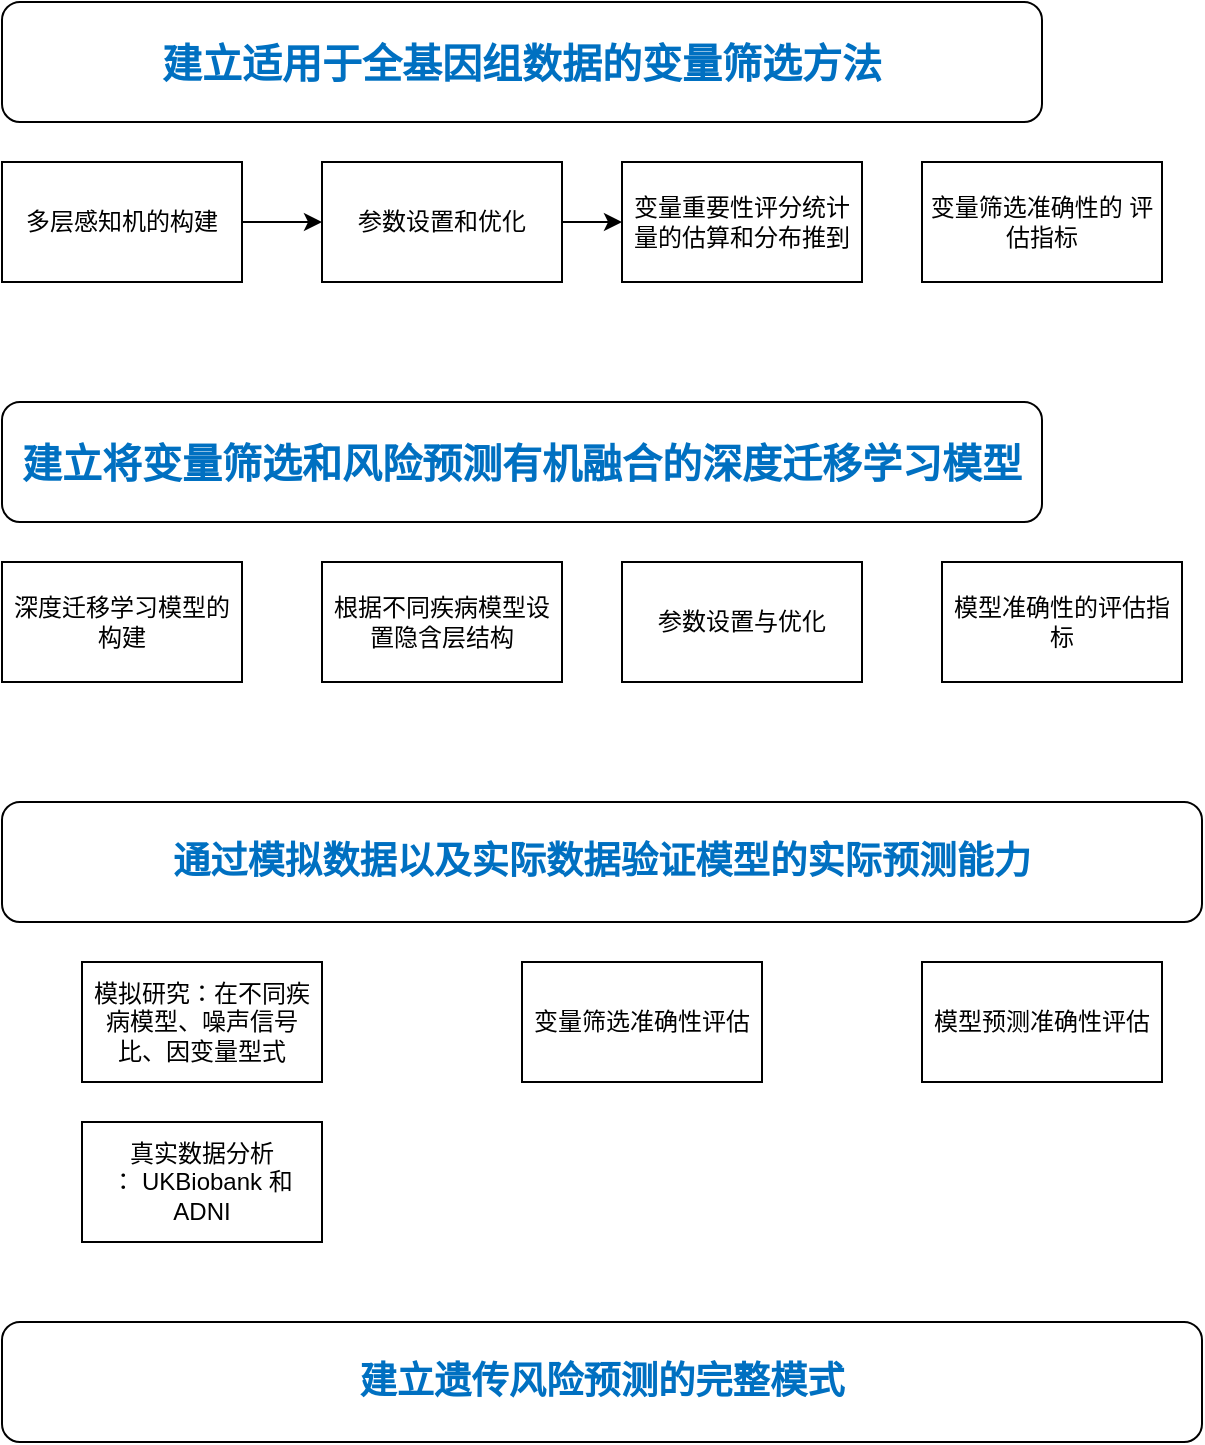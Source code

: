 <mxfile version="14.2.9" type="github">
  <diagram id="Qysw3-rOo7-g8x6gWeUs" name="Page-1">
    <mxGraphModel dx="868" dy="715" grid="1" gridSize="10" guides="1" tooltips="1" connect="1" arrows="1" fold="1" page="1" pageScale="1" pageWidth="850" pageHeight="1100" math="0" shadow="0">
      <root>
        <mxCell id="0" />
        <mxCell id="1" parent="0" />
        <mxCell id="IYrFxxv-hgy3-oWXNiMI-4" value="" style="edgeStyle=orthogonalEdgeStyle;rounded=0;orthogonalLoop=1;jettySize=auto;html=1;" edge="1" parent="1" source="IYrFxxv-hgy3-oWXNiMI-1" target="IYrFxxv-hgy3-oWXNiMI-3">
          <mxGeometry relative="1" as="geometry" />
        </mxCell>
        <mxCell id="IYrFxxv-hgy3-oWXNiMI-1" value="多层感知机的构建" style="rounded=0;whiteSpace=wrap;html=1;" vertex="1" parent="1">
          <mxGeometry x="80" y="200" width="120" height="60" as="geometry" />
        </mxCell>
        <mxCell id="IYrFxxv-hgy3-oWXNiMI-2" value="&lt;font style=&quot;font-size: 20px&quot;&gt;&lt;b&gt;&lt;span style=&quot;font-family: &amp;#34;kaiti&amp;#34; ; color: rgb(0 , 112 , 193)&quot; lang=&quot;ZH-CN&quot;&gt;建立适用于全基因组数据的变量筛选方法&lt;/span&gt;&lt;/b&gt;&lt;/font&gt;" style="rounded=1;whiteSpace=wrap;html=1;" vertex="1" parent="1">
          <mxGeometry x="80" y="120" width="520" height="60" as="geometry" />
        </mxCell>
        <mxCell id="IYrFxxv-hgy3-oWXNiMI-6" value="" style="edgeStyle=orthogonalEdgeStyle;rounded=0;orthogonalLoop=1;jettySize=auto;html=1;" edge="1" parent="1" source="IYrFxxv-hgy3-oWXNiMI-3" target="IYrFxxv-hgy3-oWXNiMI-5">
          <mxGeometry relative="1" as="geometry" />
        </mxCell>
        <mxCell id="IYrFxxv-hgy3-oWXNiMI-3" value="参数设置和优化" style="whiteSpace=wrap;html=1;rounded=0;" vertex="1" parent="1">
          <mxGeometry x="240" y="200" width="120" height="60" as="geometry" />
        </mxCell>
        <mxCell id="IYrFxxv-hgy3-oWXNiMI-5" value="变量重要性评分统计量的估算和分布推到" style="whiteSpace=wrap;html=1;rounded=0;" vertex="1" parent="1">
          <mxGeometry x="390" y="200" width="120" height="60" as="geometry" />
        </mxCell>
        <mxCell id="IYrFxxv-hgy3-oWXNiMI-7" value="&lt;font style=&quot;font-size: 20px&quot;&gt;&lt;b&gt;&lt;span style=&quot;font-family: &amp;#34;kaiti&amp;#34; ; color: rgb(0 , 112 , 193)&quot; lang=&quot;ZH-CN&quot;&gt;建立将变量筛选和风险预测有机融合的深度迁移学习模型&lt;/span&gt;&lt;/b&gt;&lt;/font&gt;" style="rounded=1;whiteSpace=wrap;html=1;" vertex="1" parent="1">
          <mxGeometry x="80" y="320" width="520" height="60" as="geometry" />
        </mxCell>
        <mxCell id="IYrFxxv-hgy3-oWXNiMI-8" value="深度迁移学习模型的构建" style="rounded=0;whiteSpace=wrap;html=1;" vertex="1" parent="1">
          <mxGeometry x="80" y="400" width="120" height="60" as="geometry" />
        </mxCell>
        <mxCell id="IYrFxxv-hgy3-oWXNiMI-12" value="参数设置与优化" style="rounded=0;whiteSpace=wrap;html=1;" vertex="1" parent="1">
          <mxGeometry x="390" y="400" width="120" height="60" as="geometry" />
        </mxCell>
        <mxCell id="IYrFxxv-hgy3-oWXNiMI-13" value="模型准确性的评估指标" style="rounded=0;whiteSpace=wrap;html=1;" vertex="1" parent="1">
          <mxGeometry x="550" y="400" width="120" height="60" as="geometry" />
        </mxCell>
        <mxCell id="IYrFxxv-hgy3-oWXNiMI-14" value="变量筛选准确性的 评估指标" style="rounded=0;whiteSpace=wrap;html=1;" vertex="1" parent="1">
          <mxGeometry x="540" y="200" width="120" height="60" as="geometry" />
        </mxCell>
        <mxCell id="IYrFxxv-hgy3-oWXNiMI-17" value="根据不同疾病模型设置隐含层结构" style="rounded=0;whiteSpace=wrap;html=1;" vertex="1" parent="1">
          <mxGeometry x="240" y="400" width="120" height="60" as="geometry" />
        </mxCell>
        <mxCell id="IYrFxxv-hgy3-oWXNiMI-18" value="&lt;b&gt;&lt;span style=&quot;font-size: 14.0pt ; font-family: &amp;#34;kaiti&amp;#34; ; color: #0070c1&quot; lang=&quot;ZH-CN&quot;&gt;通过模拟数据以及实际数据验证模型的实际预测能力&lt;/span&gt;&lt;span style=&quot;font-size: 14.0pt ; font-family: &amp;#34;times new roman&amp;#34; ; color: #0070c1&quot;&gt;&lt;/span&gt;&lt;/b&gt;" style="rounded=1;whiteSpace=wrap;html=1;" vertex="1" parent="1">
          <mxGeometry x="80" y="520" width="600" height="60" as="geometry" />
        </mxCell>
        <mxCell id="IYrFxxv-hgy3-oWXNiMI-19" value="&lt;div&gt;模拟研究：在不同疾病模型、噪声信号比、因变量型式&lt;/div&gt;" style="rounded=0;whiteSpace=wrap;html=1;" vertex="1" parent="1">
          <mxGeometry x="120" y="600" width="120" height="60" as="geometry" />
        </mxCell>
        <mxCell id="IYrFxxv-hgy3-oWXNiMI-23" value="变量筛选准确性评估" style="rounded=0;whiteSpace=wrap;html=1;" vertex="1" parent="1">
          <mxGeometry x="340" y="600" width="120" height="60" as="geometry" />
        </mxCell>
        <mxCell id="IYrFxxv-hgy3-oWXNiMI-24" value="模型预测准确性评估" style="rounded=0;whiteSpace=wrap;html=1;" vertex="1" parent="1">
          <mxGeometry x="540" y="600" width="120" height="60" as="geometry" />
        </mxCell>
        <mxCell id="IYrFxxv-hgy3-oWXNiMI-25" value="&lt;div&gt;真实数据分析&lt;/div&gt;： UKBiobank 和ADNI" style="rounded=0;whiteSpace=wrap;html=1;" vertex="1" parent="1">
          <mxGeometry x="120" y="680" width="120" height="60" as="geometry" />
        </mxCell>
        <mxCell id="IYrFxxv-hgy3-oWXNiMI-28" value="&lt;b&gt;&lt;span style=&quot;font-size: 14.0pt ; font-family: &amp;#34;kaiti&amp;#34; ; color: #0070c1&quot; lang=&quot;ZH-CN&quot;&gt;建立遗传风险预测的完整模式&lt;/span&gt;&lt;/b&gt;" style="rounded=1;whiteSpace=wrap;html=1;" vertex="1" parent="1">
          <mxGeometry x="80" y="780" width="600" height="60" as="geometry" />
        </mxCell>
      </root>
    </mxGraphModel>
  </diagram>
</mxfile>
